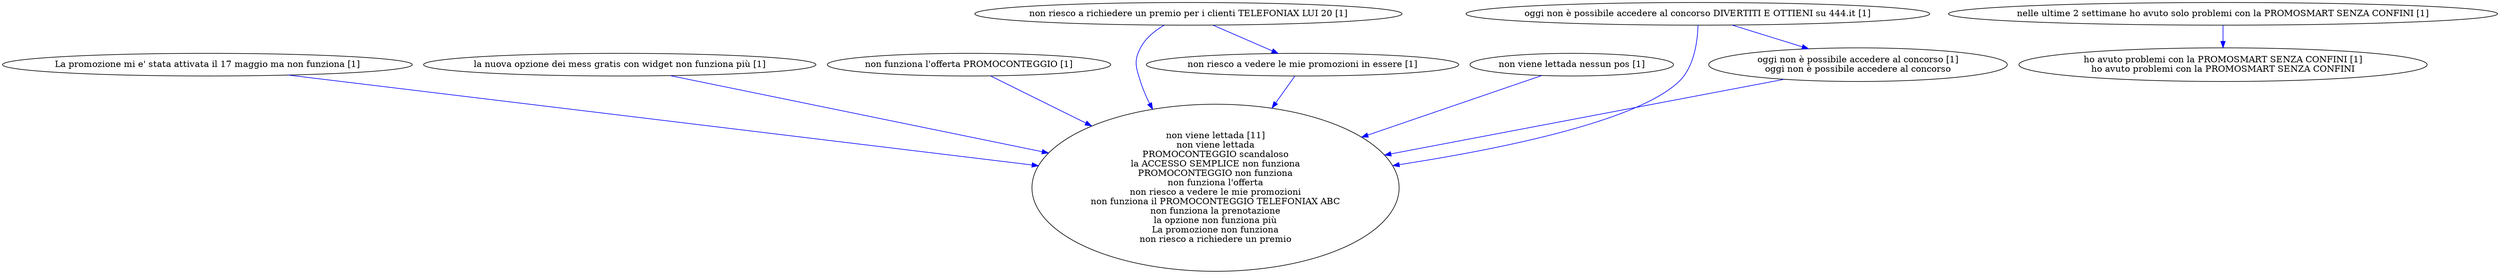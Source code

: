 digraph collapsedGraph {
"non viene lettada [11]\nnon viene lettada\nPROMOCONTEGGIO scandaloso\nla ACCESSO SEMPLICE non funziona\nPROMOCONTEGGIO non funziona\nnon funziona l'offerta\nnon riesco a vedere le mie promozioni\nnon funziona il PROMOCONTEGGIO TELEFONIAX ABC\nnon funziona la prenotazione\nla opzione non funziona più\nLa promozione non funziona\nnon riesco a richiedere un premio""La promozione mi e' stata attivata il 17 maggio ma non funziona [1]""la nuova opzione dei mess gratis con widget non funziona più [1]""ho avuto problemi con la PROMOSMART SENZA CONFINI [1]\nho avuto problemi con la PROMOSMART SENZA CONFINI""nelle ultime 2 settimane ho avuto solo problemi con la PROMOSMART SENZA CONFINI [1]""non funziona l'offerta PROMOCONTEGGIO [1]""non riesco a richiedere un premio per i clienti TELEFONIAX LUI 20 [1]""non riesco a vedere le mie promozioni in essere [1]""non viene lettada nessun pos [1]""oggi non è possibile accedere al concorso [1]\noggi non è possibile accedere al concorso""oggi non è possibile accedere al concorso DIVERTITI E OTTIENI su 444.it [1]""La promozione mi e' stata attivata il 17 maggio ma non funziona [1]" -> "non viene lettada [11]\nnon viene lettada\nPROMOCONTEGGIO scandaloso\nla ACCESSO SEMPLICE non funziona\nPROMOCONTEGGIO non funziona\nnon funziona l'offerta\nnon riesco a vedere le mie promozioni\nnon funziona il PROMOCONTEGGIO TELEFONIAX ABC\nnon funziona la prenotazione\nla opzione non funziona più\nLa promozione non funziona\nnon riesco a richiedere un premio" [color=blue]
"la nuova opzione dei mess gratis con widget non funziona più [1]" -> "non viene lettada [11]\nnon viene lettada\nPROMOCONTEGGIO scandaloso\nla ACCESSO SEMPLICE non funziona\nPROMOCONTEGGIO non funziona\nnon funziona l'offerta\nnon riesco a vedere le mie promozioni\nnon funziona il PROMOCONTEGGIO TELEFONIAX ABC\nnon funziona la prenotazione\nla opzione non funziona più\nLa promozione non funziona\nnon riesco a richiedere un premio" [color=blue]
"nelle ultime 2 settimane ho avuto solo problemi con la PROMOSMART SENZA CONFINI [1]" -> "ho avuto problemi con la PROMOSMART SENZA CONFINI [1]\nho avuto problemi con la PROMOSMART SENZA CONFINI" [color=blue]
"non funziona l'offerta PROMOCONTEGGIO [1]" -> "non viene lettada [11]\nnon viene lettada\nPROMOCONTEGGIO scandaloso\nla ACCESSO SEMPLICE non funziona\nPROMOCONTEGGIO non funziona\nnon funziona l'offerta\nnon riesco a vedere le mie promozioni\nnon funziona il PROMOCONTEGGIO TELEFONIAX ABC\nnon funziona la prenotazione\nla opzione non funziona più\nLa promozione non funziona\nnon riesco a richiedere un premio" [color=blue]
"non riesco a richiedere un premio per i clienti TELEFONIAX LUI 20 [1]" -> "non viene lettada [11]\nnon viene lettada\nPROMOCONTEGGIO scandaloso\nla ACCESSO SEMPLICE non funziona\nPROMOCONTEGGIO non funziona\nnon funziona l'offerta\nnon riesco a vedere le mie promozioni\nnon funziona il PROMOCONTEGGIO TELEFONIAX ABC\nnon funziona la prenotazione\nla opzione non funziona più\nLa promozione non funziona\nnon riesco a richiedere un premio" [color=blue]
"non riesco a vedere le mie promozioni in essere [1]" -> "non viene lettada [11]\nnon viene lettada\nPROMOCONTEGGIO scandaloso\nla ACCESSO SEMPLICE non funziona\nPROMOCONTEGGIO non funziona\nnon funziona l'offerta\nnon riesco a vedere le mie promozioni\nnon funziona il PROMOCONTEGGIO TELEFONIAX ABC\nnon funziona la prenotazione\nla opzione non funziona più\nLa promozione non funziona\nnon riesco a richiedere un premio" [color=blue]
"non riesco a richiedere un premio per i clienti TELEFONIAX LUI 20 [1]" -> "non riesco a vedere le mie promozioni in essere [1]" [color=blue]
"non viene lettada nessun pos [1]" -> "non viene lettada [11]\nnon viene lettada\nPROMOCONTEGGIO scandaloso\nla ACCESSO SEMPLICE non funziona\nPROMOCONTEGGIO non funziona\nnon funziona l'offerta\nnon riesco a vedere le mie promozioni\nnon funziona il PROMOCONTEGGIO TELEFONIAX ABC\nnon funziona la prenotazione\nla opzione non funziona più\nLa promozione non funziona\nnon riesco a richiedere un premio" [color=blue]
"oggi non è possibile accedere al concorso DIVERTITI E OTTIENI su 444.it [1]" -> "oggi non è possibile accedere al concorso [1]\noggi non è possibile accedere al concorso" [color=blue]
"oggi non è possibile accedere al concorso [1]\noggi non è possibile accedere al concorso" -> "non viene lettada [11]\nnon viene lettada\nPROMOCONTEGGIO scandaloso\nla ACCESSO SEMPLICE non funziona\nPROMOCONTEGGIO non funziona\nnon funziona l'offerta\nnon riesco a vedere le mie promozioni\nnon funziona il PROMOCONTEGGIO TELEFONIAX ABC\nnon funziona la prenotazione\nla opzione non funziona più\nLa promozione non funziona\nnon riesco a richiedere un premio" [color=blue]
"oggi non è possibile accedere al concorso DIVERTITI E OTTIENI su 444.it [1]" -> "non viene lettada [11]\nnon viene lettada\nPROMOCONTEGGIO scandaloso\nla ACCESSO SEMPLICE non funziona\nPROMOCONTEGGIO non funziona\nnon funziona l'offerta\nnon riesco a vedere le mie promozioni\nnon funziona il PROMOCONTEGGIO TELEFONIAX ABC\nnon funziona la prenotazione\nla opzione non funziona più\nLa promozione non funziona\nnon riesco a richiedere un premio" [color=blue]
}